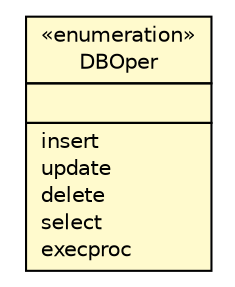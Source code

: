 #!/usr/local/bin/dot
#
# Class diagram 
# Generated by UMLGraph version 5.1 (http://www.umlgraph.org/)
#

digraph G {
	edge [fontname="Helvetica",fontsize=10,labelfontname="Helvetica",labelfontsize=10];
	node [fontname="Helvetica",fontsize=10,shape=plaintext];
	nodesep=0.25;
	ranksep=0.5;
	rankdir=LR;
	// com.inn.headstartdemo.security.mgmt.PasswordExpiryLoadStoreService.DBOper
	c11097 [label=<<table title="com.inn.headstartdemo.security.mgmt.PasswordExpiryLoadStoreService.DBOper" border="0" cellborder="1" cellspacing="0" cellpadding="2" port="p" bgcolor="lemonChiffon" href="./PasswordExpiryLoadStoreService.DBOper.html">
		<tr><td><table border="0" cellspacing="0" cellpadding="1">
<tr><td align="center" balign="center"> &#171;enumeration&#187; </td></tr>
<tr><td align="center" balign="center"> DBOper </td></tr>
		</table></td></tr>
		<tr><td><table border="0" cellspacing="0" cellpadding="1">
<tr><td align="left" balign="left">  </td></tr>
		</table></td></tr>
		<tr><td><table border="0" cellspacing="0" cellpadding="1">
<tr><td align="left" balign="left"> insert </td></tr>
<tr><td align="left" balign="left"> update </td></tr>
<tr><td align="left" balign="left"> delete </td></tr>
<tr><td align="left" balign="left"> select </td></tr>
<tr><td align="left" balign="left"> execproc </td></tr>
		</table></td></tr>
		</table>>, fontname="Helvetica", fontcolor="black", fontsize=10.0];
}

